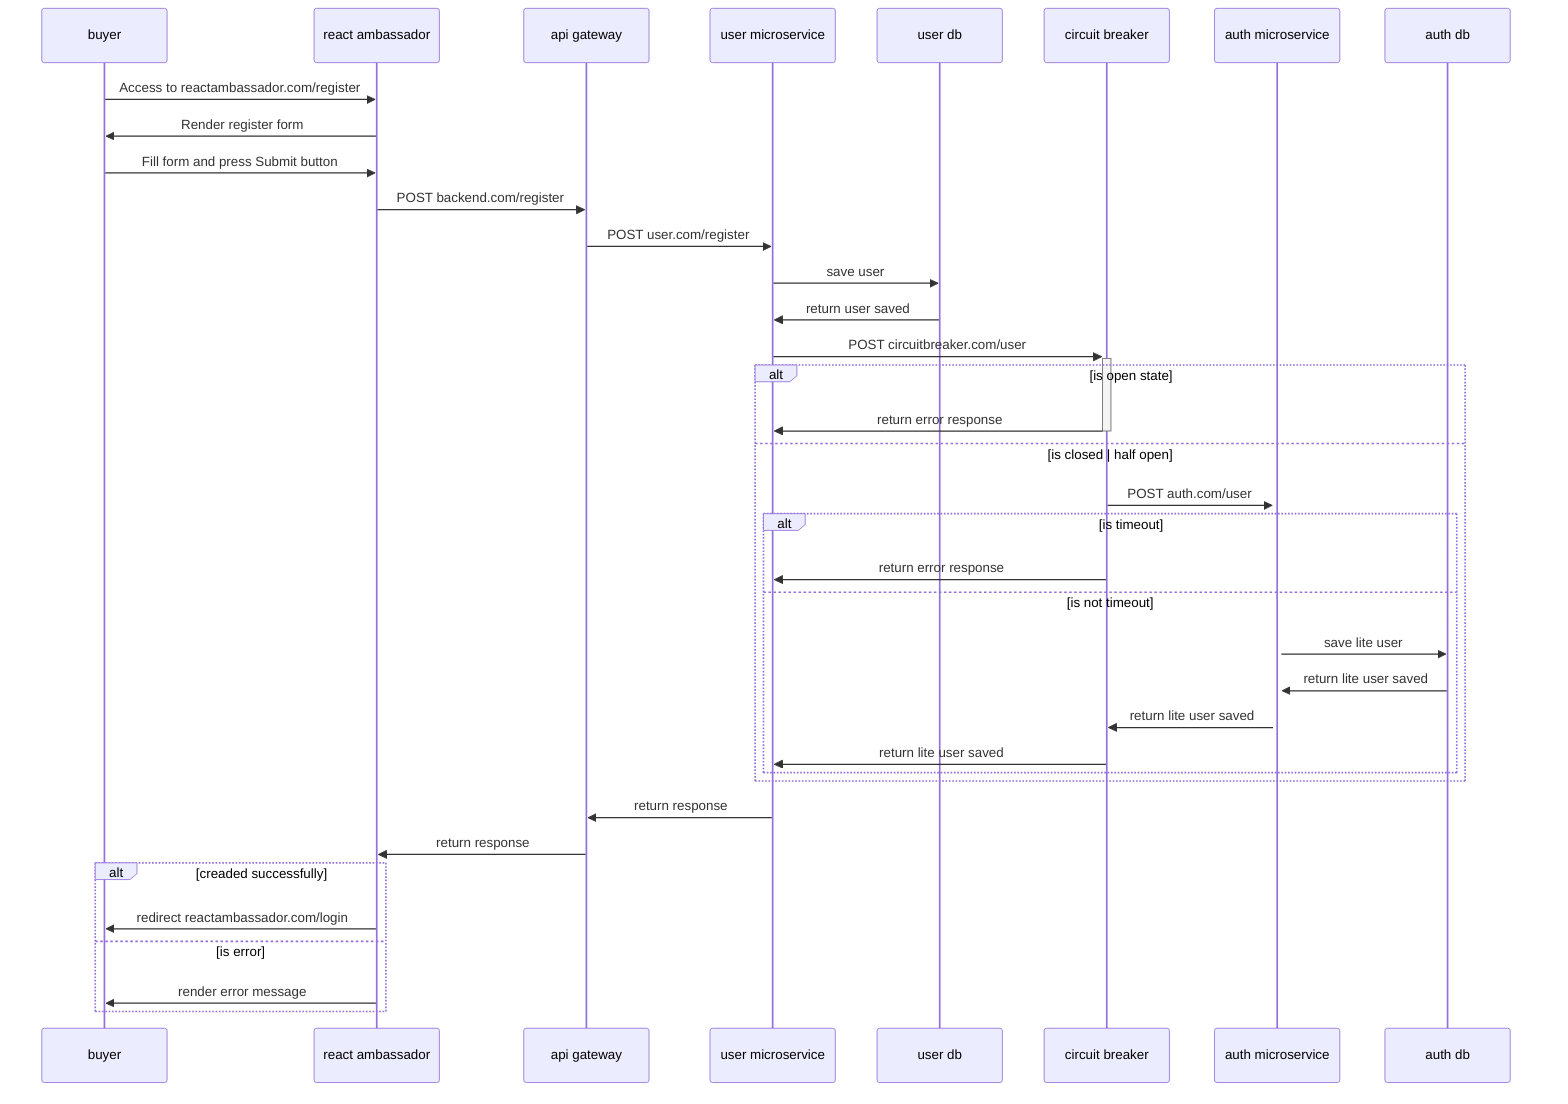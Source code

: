 sequenceDiagram
    buyer->>react ambassador: Access to reactambassador.com/register
    react ambassador->>buyer: Render register form
    buyer->>react ambassador: Fill form and press Submit button
    react ambassador->>api gateway: POST backend.com/register
    api gateway->>user microservice: POST user.com/register
    user microservice->>user db: save user
    user db->>user microservice: return user saved
    user microservice->>+circuit breaker: POST circuitbreaker.com/user
    alt is open state
        circuit breaker->>-user microservice: return error response
    else is closed | half open
        circuit breaker->>+auth microservice: POST auth.com/user
        alt is timeout
            circuit breaker->>user microservice: return error response
        else is not timeout
            auth microservice->>auth db: save lite user
            auth db->>auth microservice: return lite user saved
            auth microservice->>circuit breaker: return lite user saved
            circuit breaker->>user microservice: return lite user saved
        end
    end
    user microservice->>api gateway: return response
    api gateway->>react ambassador: return response
    alt creaded successfully
        react ambassador->>buyer: redirect reactambassador.com/login
    else is error
        react ambassador->>buyer: render error message
    end